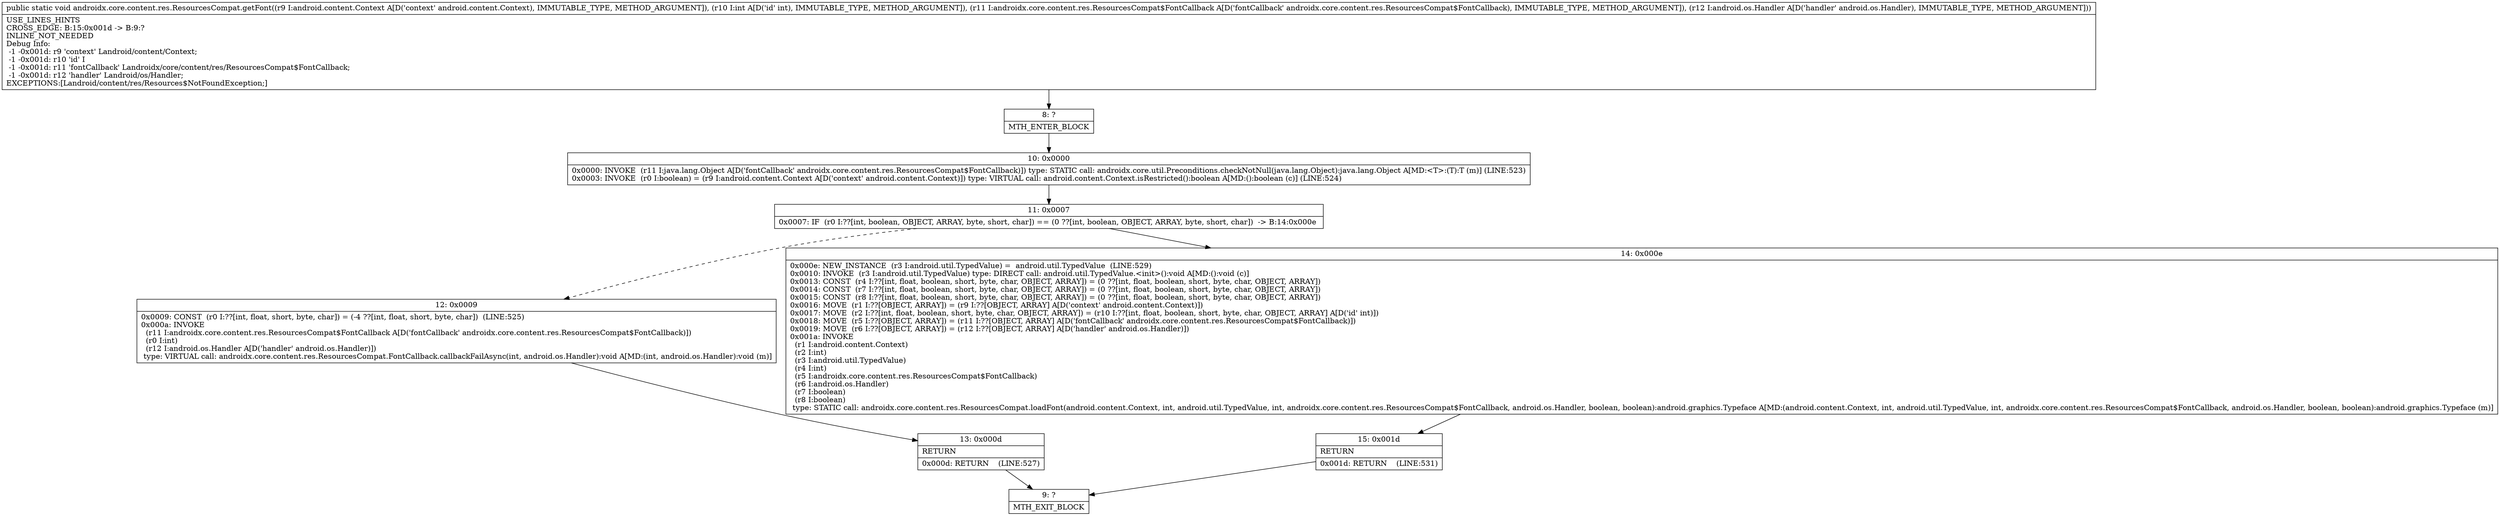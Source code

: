 digraph "CFG forandroidx.core.content.res.ResourcesCompat.getFont(Landroid\/content\/Context;ILandroidx\/core\/content\/res\/ResourcesCompat$FontCallback;Landroid\/os\/Handler;)V" {
Node_8 [shape=record,label="{8\:\ ?|MTH_ENTER_BLOCK\l}"];
Node_10 [shape=record,label="{10\:\ 0x0000|0x0000: INVOKE  (r11 I:java.lang.Object A[D('fontCallback' androidx.core.content.res.ResourcesCompat$FontCallback)]) type: STATIC call: androidx.core.util.Preconditions.checkNotNull(java.lang.Object):java.lang.Object A[MD:\<T\>:(T):T (m)] (LINE:523)\l0x0003: INVOKE  (r0 I:boolean) = (r9 I:android.content.Context A[D('context' android.content.Context)]) type: VIRTUAL call: android.content.Context.isRestricted():boolean A[MD:():boolean (c)] (LINE:524)\l}"];
Node_11 [shape=record,label="{11\:\ 0x0007|0x0007: IF  (r0 I:??[int, boolean, OBJECT, ARRAY, byte, short, char]) == (0 ??[int, boolean, OBJECT, ARRAY, byte, short, char])  \-\> B:14:0x000e \l}"];
Node_12 [shape=record,label="{12\:\ 0x0009|0x0009: CONST  (r0 I:??[int, float, short, byte, char]) = (\-4 ??[int, float, short, byte, char])  (LINE:525)\l0x000a: INVOKE  \l  (r11 I:androidx.core.content.res.ResourcesCompat$FontCallback A[D('fontCallback' androidx.core.content.res.ResourcesCompat$FontCallback)])\l  (r0 I:int)\l  (r12 I:android.os.Handler A[D('handler' android.os.Handler)])\l type: VIRTUAL call: androidx.core.content.res.ResourcesCompat.FontCallback.callbackFailAsync(int, android.os.Handler):void A[MD:(int, android.os.Handler):void (m)]\l}"];
Node_13 [shape=record,label="{13\:\ 0x000d|RETURN\l|0x000d: RETURN    (LINE:527)\l}"];
Node_9 [shape=record,label="{9\:\ ?|MTH_EXIT_BLOCK\l}"];
Node_14 [shape=record,label="{14\:\ 0x000e|0x000e: NEW_INSTANCE  (r3 I:android.util.TypedValue) =  android.util.TypedValue  (LINE:529)\l0x0010: INVOKE  (r3 I:android.util.TypedValue) type: DIRECT call: android.util.TypedValue.\<init\>():void A[MD:():void (c)]\l0x0013: CONST  (r4 I:??[int, float, boolean, short, byte, char, OBJECT, ARRAY]) = (0 ??[int, float, boolean, short, byte, char, OBJECT, ARRAY]) \l0x0014: CONST  (r7 I:??[int, float, boolean, short, byte, char, OBJECT, ARRAY]) = (0 ??[int, float, boolean, short, byte, char, OBJECT, ARRAY]) \l0x0015: CONST  (r8 I:??[int, float, boolean, short, byte, char, OBJECT, ARRAY]) = (0 ??[int, float, boolean, short, byte, char, OBJECT, ARRAY]) \l0x0016: MOVE  (r1 I:??[OBJECT, ARRAY]) = (r9 I:??[OBJECT, ARRAY] A[D('context' android.content.Context)]) \l0x0017: MOVE  (r2 I:??[int, float, boolean, short, byte, char, OBJECT, ARRAY]) = (r10 I:??[int, float, boolean, short, byte, char, OBJECT, ARRAY] A[D('id' int)]) \l0x0018: MOVE  (r5 I:??[OBJECT, ARRAY]) = (r11 I:??[OBJECT, ARRAY] A[D('fontCallback' androidx.core.content.res.ResourcesCompat$FontCallback)]) \l0x0019: MOVE  (r6 I:??[OBJECT, ARRAY]) = (r12 I:??[OBJECT, ARRAY] A[D('handler' android.os.Handler)]) \l0x001a: INVOKE  \l  (r1 I:android.content.Context)\l  (r2 I:int)\l  (r3 I:android.util.TypedValue)\l  (r4 I:int)\l  (r5 I:androidx.core.content.res.ResourcesCompat$FontCallback)\l  (r6 I:android.os.Handler)\l  (r7 I:boolean)\l  (r8 I:boolean)\l type: STATIC call: androidx.core.content.res.ResourcesCompat.loadFont(android.content.Context, int, android.util.TypedValue, int, androidx.core.content.res.ResourcesCompat$FontCallback, android.os.Handler, boolean, boolean):android.graphics.Typeface A[MD:(android.content.Context, int, android.util.TypedValue, int, androidx.core.content.res.ResourcesCompat$FontCallback, android.os.Handler, boolean, boolean):android.graphics.Typeface (m)]\l}"];
Node_15 [shape=record,label="{15\:\ 0x001d|RETURN\l|0x001d: RETURN    (LINE:531)\l}"];
MethodNode[shape=record,label="{public static void androidx.core.content.res.ResourcesCompat.getFont((r9 I:android.content.Context A[D('context' android.content.Context), IMMUTABLE_TYPE, METHOD_ARGUMENT]), (r10 I:int A[D('id' int), IMMUTABLE_TYPE, METHOD_ARGUMENT]), (r11 I:androidx.core.content.res.ResourcesCompat$FontCallback A[D('fontCallback' androidx.core.content.res.ResourcesCompat$FontCallback), IMMUTABLE_TYPE, METHOD_ARGUMENT]), (r12 I:android.os.Handler A[D('handler' android.os.Handler), IMMUTABLE_TYPE, METHOD_ARGUMENT]))  | USE_LINES_HINTS\lCROSS_EDGE: B:15:0x001d \-\> B:9:?\lINLINE_NOT_NEEDED\lDebug Info:\l  \-1 \-0x001d: r9 'context' Landroid\/content\/Context;\l  \-1 \-0x001d: r10 'id' I\l  \-1 \-0x001d: r11 'fontCallback' Landroidx\/core\/content\/res\/ResourcesCompat$FontCallback;\l  \-1 \-0x001d: r12 'handler' Landroid\/os\/Handler;\lEXCEPTIONS:[Landroid\/content\/res\/Resources$NotFoundException;]\l}"];
MethodNode -> Node_8;Node_8 -> Node_10;
Node_10 -> Node_11;
Node_11 -> Node_12[style=dashed];
Node_11 -> Node_14;
Node_12 -> Node_13;
Node_13 -> Node_9;
Node_14 -> Node_15;
Node_15 -> Node_9;
}

